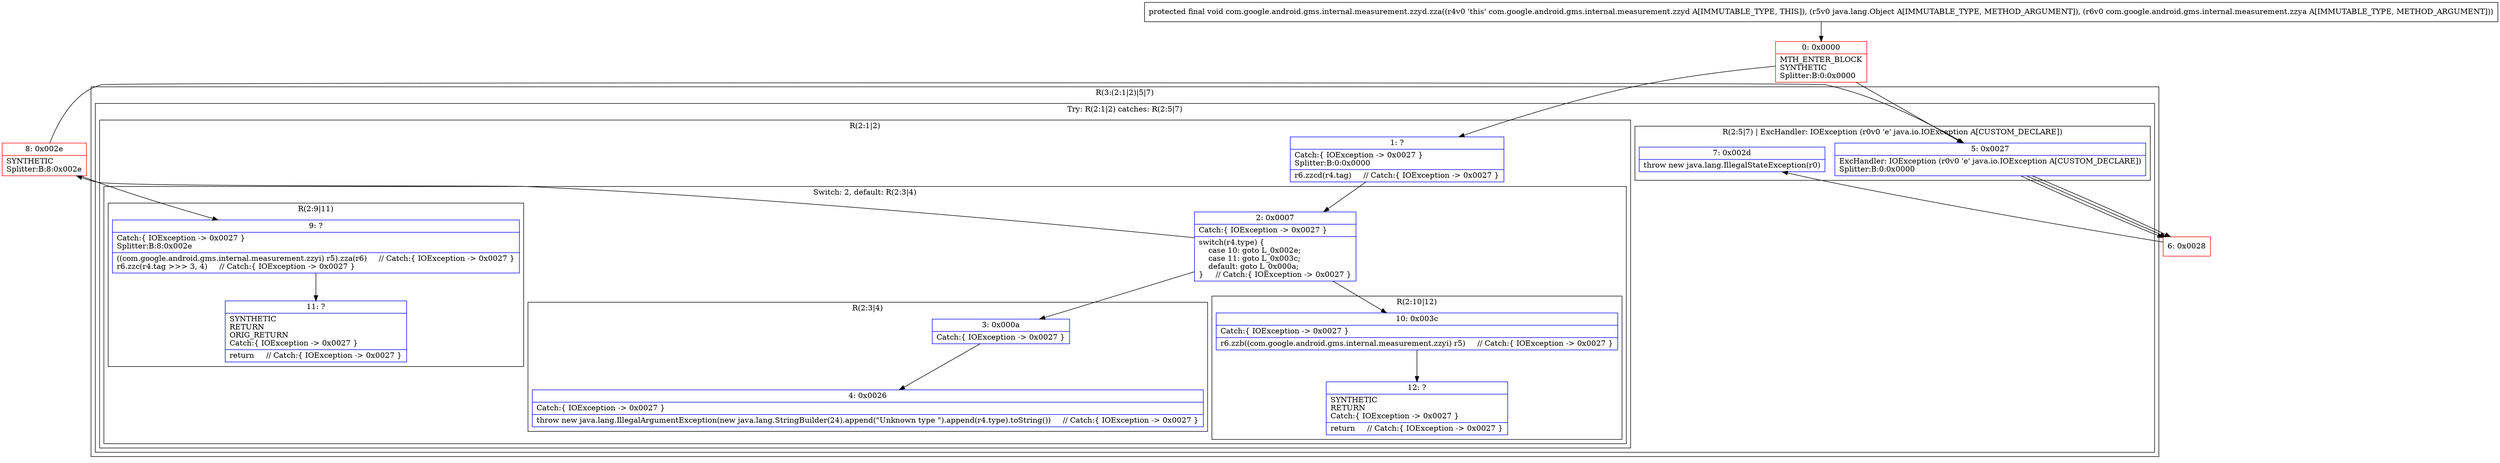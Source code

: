 digraph "CFG forcom.google.android.gms.internal.measurement.zzyd.zza(Ljava\/lang\/Object;Lcom\/google\/android\/gms\/internal\/measurement\/zzya;)V" {
subgraph cluster_Region_2013819625 {
label = "R(3:(2:1|2)|5|7)";
node [shape=record,color=blue];
subgraph cluster_TryCatchRegion_96786528 {
label = "Try: R(2:1|2) catches: R(2:5|7)";
node [shape=record,color=blue];
subgraph cluster_Region_645752240 {
label = "R(2:1|2)";
node [shape=record,color=blue];
Node_1 [shape=record,label="{1\:\ ?|Catch:\{ IOException \-\> 0x0027 \}\lSplitter:B:0:0x0000\l|r6.zzcd(r4.tag)     \/\/ Catch:\{ IOException \-\> 0x0027 \}\l}"];
subgraph cluster_SwitchRegion_1484913084 {
label = "Switch: 2, default: R(2:3|4)";
node [shape=record,color=blue];
Node_2 [shape=record,label="{2\:\ 0x0007|Catch:\{ IOException \-\> 0x0027 \}\l|switch(r4.type) \{\l    case 10: goto L_0x002e;\l    case 11: goto L_0x003c;\l    default: goto L_0x000a;\l\}     \/\/ Catch:\{ IOException \-\> 0x0027 \}\l}"];
subgraph cluster_Region_1671780223 {
label = "R(2:9|11)";
node [shape=record,color=blue];
Node_9 [shape=record,label="{9\:\ ?|Catch:\{ IOException \-\> 0x0027 \}\lSplitter:B:8:0x002e\l|((com.google.android.gms.internal.measurement.zzyi) r5).zza(r6)     \/\/ Catch:\{ IOException \-\> 0x0027 \}\lr6.zzc(r4.tag \>\>\> 3, 4)     \/\/ Catch:\{ IOException \-\> 0x0027 \}\l}"];
Node_11 [shape=record,label="{11\:\ ?|SYNTHETIC\lRETURN\lORIG_RETURN\lCatch:\{ IOException \-\> 0x0027 \}\l|return     \/\/ Catch:\{ IOException \-\> 0x0027 \}\l}"];
}
subgraph cluster_Region_1073845427 {
label = "R(2:10|12)";
node [shape=record,color=blue];
Node_10 [shape=record,label="{10\:\ 0x003c|Catch:\{ IOException \-\> 0x0027 \}\l|r6.zzb((com.google.android.gms.internal.measurement.zzyi) r5)     \/\/ Catch:\{ IOException \-\> 0x0027 \}\l}"];
Node_12 [shape=record,label="{12\:\ ?|SYNTHETIC\lRETURN\lCatch:\{ IOException \-\> 0x0027 \}\l|return     \/\/ Catch:\{ IOException \-\> 0x0027 \}\l}"];
}
subgraph cluster_Region_228338150 {
label = "R(2:3|4)";
node [shape=record,color=blue];
Node_3 [shape=record,label="{3\:\ 0x000a|Catch:\{ IOException \-\> 0x0027 \}\l}"];
Node_4 [shape=record,label="{4\:\ 0x0026|Catch:\{ IOException \-\> 0x0027 \}\l|throw new java.lang.IllegalArgumentException(new java.lang.StringBuilder(24).append(\"Unknown type \").append(r4.type).toString())     \/\/ Catch:\{ IOException \-\> 0x0027 \}\l}"];
}
}
}
subgraph cluster_Region_1518824944 {
label = "R(2:5|7) | ExcHandler: IOException (r0v0 'e' java.io.IOException A[CUSTOM_DECLARE])\l";
node [shape=record,color=blue];
Node_5 [shape=record,label="{5\:\ 0x0027|ExcHandler: IOException (r0v0 'e' java.io.IOException A[CUSTOM_DECLARE])\lSplitter:B:0:0x0000\l}"];
Node_7 [shape=record,label="{7\:\ 0x002d|throw new java.lang.IllegalStateException(r0)\l}"];
}
}
Node_5 [shape=record,label="{5\:\ 0x0027|ExcHandler: IOException (r0v0 'e' java.io.IOException A[CUSTOM_DECLARE])\lSplitter:B:0:0x0000\l}"];
Node_7 [shape=record,label="{7\:\ 0x002d|throw new java.lang.IllegalStateException(r0)\l}"];
}
subgraph cluster_Region_1518824944 {
label = "R(2:5|7) | ExcHandler: IOException (r0v0 'e' java.io.IOException A[CUSTOM_DECLARE])\l";
node [shape=record,color=blue];
Node_5 [shape=record,label="{5\:\ 0x0027|ExcHandler: IOException (r0v0 'e' java.io.IOException A[CUSTOM_DECLARE])\lSplitter:B:0:0x0000\l}"];
Node_7 [shape=record,label="{7\:\ 0x002d|throw new java.lang.IllegalStateException(r0)\l}"];
}
Node_0 [shape=record,color=red,label="{0\:\ 0x0000|MTH_ENTER_BLOCK\lSYNTHETIC\lSplitter:B:0:0x0000\l}"];
Node_6 [shape=record,color=red,label="{6\:\ 0x0028}"];
Node_8 [shape=record,color=red,label="{8\:\ 0x002e|SYNTHETIC\lSplitter:B:8:0x002e\l}"];
MethodNode[shape=record,label="{protected final void com.google.android.gms.internal.measurement.zzyd.zza((r4v0 'this' com.google.android.gms.internal.measurement.zzyd A[IMMUTABLE_TYPE, THIS]), (r5v0 java.lang.Object A[IMMUTABLE_TYPE, METHOD_ARGUMENT]), (r6v0 com.google.android.gms.internal.measurement.zzya A[IMMUTABLE_TYPE, METHOD_ARGUMENT])) }"];
MethodNode -> Node_0;
Node_1 -> Node_2;
Node_2 -> Node_3;
Node_2 -> Node_8;
Node_2 -> Node_10;
Node_9 -> Node_11;
Node_10 -> Node_12;
Node_3 -> Node_4;
Node_5 -> Node_6;
Node_5 -> Node_6;
Node_5 -> Node_6;
Node_0 -> Node_1;
Node_0 -> Node_5;
Node_6 -> Node_7;
Node_8 -> Node_9;
Node_8 -> Node_5;
}

